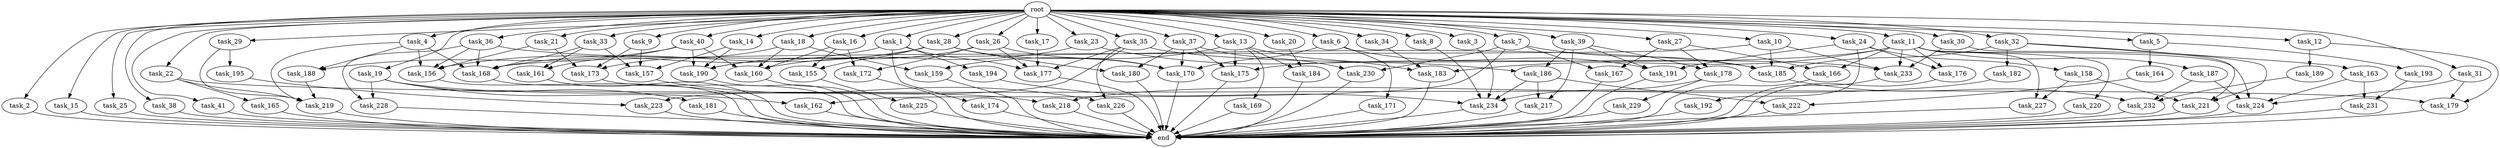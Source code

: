 digraph G {
  root [size="0.000000"];
  task_1 [size="10.240000"];
  task_2 [size="10.240000"];
  task_3 [size="10.240000"];
  task_4 [size="10.240000"];
  task_5 [size="10.240000"];
  task_6 [size="10.240000"];
  task_7 [size="10.240000"];
  task_8 [size="10.240000"];
  task_9 [size="10.240000"];
  task_10 [size="10.240000"];
  task_11 [size="10.240000"];
  task_12 [size="10.240000"];
  task_13 [size="10.240000"];
  task_14 [size="10.240000"];
  task_15 [size="10.240000"];
  task_16 [size="10.240000"];
  task_17 [size="10.240000"];
  task_18 [size="10.240000"];
  task_19 [size="10.240000"];
  task_20 [size="10.240000"];
  task_21 [size="10.240000"];
  task_22 [size="10.240000"];
  task_23 [size="10.240000"];
  task_24 [size="10.240000"];
  task_25 [size="10.240000"];
  task_26 [size="10.240000"];
  task_27 [size="10.240000"];
  task_28 [size="10.240000"];
  task_29 [size="10.240000"];
  task_30 [size="10.240000"];
  task_31 [size="10.240000"];
  task_32 [size="10.240000"];
  task_33 [size="10.240000"];
  task_34 [size="10.240000"];
  task_35 [size="10.240000"];
  task_36 [size="10.240000"];
  task_37 [size="10.240000"];
  task_38 [size="10.240000"];
  task_39 [size="10.240000"];
  task_40 [size="10.240000"];
  task_41 [size="10.240000"];
  task_155 [size="5239860101.120000"];
  task_156 [size="12111807774.719999"];
  task_157 [size="13314398617.600000"];
  task_158 [size="343597383.680000"];
  task_159 [size="7730941132.800000"];
  task_160 [size="8504035246.080000"];
  task_161 [size="5583457484.800000"];
  task_162 [size="1116691496.960000"];
  task_163 [size="4209067950.080000"];
  task_164 [size="5497558138.880000"];
  task_165 [size="6957847019.520000"];
  task_166 [size="8589934592.000000"];
  task_167 [size="3435973836.800000"];
  task_168 [size="25254407700.480000"];
  task_169 [size="6957847019.520000"];
  task_170 [size="8418135900.160000"];
  task_171 [size="343597383.680000"];
  task_172 [size="2920577761.280000"];
  task_173 [size="4294967296.000000"];
  task_174 [size="1374389534.720000"];
  task_175 [size="16664473108.480000"];
  task_176 [size="5841155522.560000"];
  task_177 [size="16234976378.880001"];
  task_178 [size="10050223472.639999"];
  task_179 [size="17695265259.520000"];
  task_180 [size="7301444403.200000"];
  task_181 [size="773094113.280000"];
  task_182 [size="4209067950.080000"];
  task_183 [size="19413252177.920002"];
  task_184 [size="12455405158.400000"];
  task_185 [size="13915694039.040001"];
  task_186 [size="11166914969.600000"];
  task_187 [size="5497558138.880000"];
  task_188 [size="9964324126.719999"];
  task_189 [size="2147483648.000000"];
  task_190 [size="12197707120.639999"];
  task_191 [size="7645041786.880000"];
  task_192 [size="343597383.680000"];
  task_193 [size="5497558138.880000"];
  task_194 [size="1374389534.720000"];
  task_195 [size="773094113.280000"];
  task_217 [size="11166914969.600000"];
  task_218 [size="1116691496.960000"];
  task_219 [size="20529943674.880001"];
  task_220 [size="5497558138.880000"];
  task_221 [size="9191230013.440001"];
  task_222 [size="9706626088.960001"];
  task_223 [size="14087492730.880001"];
  task_224 [size="19069654794.240002"];
  task_225 [size="773094113.280000"];
  task_226 [size="14087492730.880001"];
  task_227 [size="6270652252.160000"];
  task_228 [size="1546188226.560000"];
  task_229 [size="8589934592.000000"];
  task_230 [size="4552665333.760000"];
  task_231 [size="4982162063.360000"];
  task_232 [size="14688788152.320000"];
  task_233 [size="23794118819.840000"];
  task_234 [size="38568806318.080002"];
  end [size="0.000000"];

  root -> task_1 [size="1.000000"];
  root -> task_2 [size="1.000000"];
  root -> task_3 [size="1.000000"];
  root -> task_4 [size="1.000000"];
  root -> task_5 [size="1.000000"];
  root -> task_6 [size="1.000000"];
  root -> task_7 [size="1.000000"];
  root -> task_8 [size="1.000000"];
  root -> task_9 [size="1.000000"];
  root -> task_10 [size="1.000000"];
  root -> task_11 [size="1.000000"];
  root -> task_12 [size="1.000000"];
  root -> task_13 [size="1.000000"];
  root -> task_14 [size="1.000000"];
  root -> task_15 [size="1.000000"];
  root -> task_16 [size="1.000000"];
  root -> task_17 [size="1.000000"];
  root -> task_18 [size="1.000000"];
  root -> task_19 [size="1.000000"];
  root -> task_20 [size="1.000000"];
  root -> task_21 [size="1.000000"];
  root -> task_22 [size="1.000000"];
  root -> task_23 [size="1.000000"];
  root -> task_24 [size="1.000000"];
  root -> task_25 [size="1.000000"];
  root -> task_26 [size="1.000000"];
  root -> task_27 [size="1.000000"];
  root -> task_28 [size="1.000000"];
  root -> task_29 [size="1.000000"];
  root -> task_30 [size="1.000000"];
  root -> task_31 [size="1.000000"];
  root -> task_32 [size="1.000000"];
  root -> task_33 [size="1.000000"];
  root -> task_34 [size="1.000000"];
  root -> task_35 [size="1.000000"];
  root -> task_36 [size="1.000000"];
  root -> task_37 [size="1.000000"];
  root -> task_38 [size="1.000000"];
  root -> task_39 [size="1.000000"];
  root -> task_40 [size="1.000000"];
  root -> task_41 [size="1.000000"];
  task_1 -> task_156 [size="134217728.000000"];
  task_1 -> task_174 [size="134217728.000000"];
  task_1 -> task_177 [size="134217728.000000"];
  task_1 -> task_194 [size="134217728.000000"];
  task_2 -> end [size="1.000000"];
  task_3 -> task_234 [size="838860800.000000"];
  task_4 -> task_156 [size="838860800.000000"];
  task_4 -> task_168 [size="838860800.000000"];
  task_4 -> task_188 [size="838860800.000000"];
  task_4 -> task_219 [size="838860800.000000"];
  task_5 -> task_164 [size="536870912.000000"];
  task_5 -> task_193 [size="536870912.000000"];
  task_6 -> task_170 [size="33554432.000000"];
  task_6 -> task_171 [size="33554432.000000"];
  task_6 -> task_191 [size="33554432.000000"];
  task_7 -> task_162 [size="33554432.000000"];
  task_7 -> task_167 [size="33554432.000000"];
  task_7 -> task_185 [size="33554432.000000"];
  task_7 -> task_230 [size="33554432.000000"];
  task_8 -> task_234 [size="838860800.000000"];
  task_9 -> task_157 [size="209715200.000000"];
  task_9 -> task_173 [size="209715200.000000"];
  task_10 -> task_168 [size="838860800.000000"];
  task_10 -> task_185 [size="838860800.000000"];
  task_10 -> task_233 [size="838860800.000000"];
  task_11 -> task_166 [size="536870912.000000"];
  task_11 -> task_175 [size="536870912.000000"];
  task_11 -> task_176 [size="536870912.000000"];
  task_11 -> task_183 [size="536870912.000000"];
  task_11 -> task_187 [size="536870912.000000"];
  task_11 -> task_220 [size="536870912.000000"];
  task_11 -> task_224 [size="536870912.000000"];
  task_11 -> task_227 [size="536870912.000000"];
  task_11 -> task_233 [size="536870912.000000"];
  task_12 -> task_179 [size="209715200.000000"];
  task_12 -> task_189 [size="209715200.000000"];
  task_13 -> task_159 [size="679477248.000000"];
  task_13 -> task_169 [size="679477248.000000"];
  task_13 -> task_175 [size="679477248.000000"];
  task_13 -> task_183 [size="679477248.000000"];
  task_13 -> task_184 [size="679477248.000000"];
  task_14 -> task_157 [size="679477248.000000"];
  task_14 -> task_190 [size="679477248.000000"];
  task_15 -> end [size="1.000000"];
  task_16 -> task_155 [size="209715200.000000"];
  task_16 -> task_160 [size="209715200.000000"];
  task_16 -> task_172 [size="209715200.000000"];
  task_17 -> task_177 [size="838860800.000000"];
  task_18 -> task_159 [size="75497472.000000"];
  task_18 -> task_160 [size="75497472.000000"];
  task_18 -> task_173 [size="75497472.000000"];
  task_19 -> task_162 [size="75497472.000000"];
  task_19 -> task_181 [size="75497472.000000"];
  task_19 -> task_218 [size="75497472.000000"];
  task_19 -> task_228 [size="75497472.000000"];
  task_20 -> task_184 [size="536870912.000000"];
  task_21 -> task_156 [size="134217728.000000"];
  task_21 -> task_173 [size="134217728.000000"];
  task_22 -> task_165 [size="679477248.000000"];
  task_22 -> task_179 [size="679477248.000000"];
  task_22 -> task_219 [size="679477248.000000"];
  task_23 -> task_160 [size="411041792.000000"];
  task_23 -> task_186 [size="411041792.000000"];
  task_24 -> task_158 [size="33554432.000000"];
  task_24 -> task_176 [size="33554432.000000"];
  task_24 -> task_191 [size="33554432.000000"];
  task_24 -> task_192 [size="33554432.000000"];
  task_25 -> end [size="1.000000"];
  task_26 -> task_170 [size="75497472.000000"];
  task_26 -> task_172 [size="75497472.000000"];
  task_26 -> task_177 [size="75497472.000000"];
  task_26 -> task_190 [size="75497472.000000"];
  task_27 -> task_166 [size="301989888.000000"];
  task_27 -> task_167 [size="301989888.000000"];
  task_27 -> task_178 [size="301989888.000000"];
  task_28 -> task_155 [size="301989888.000000"];
  task_28 -> task_168 [size="301989888.000000"];
  task_28 -> task_170 [size="301989888.000000"];
  task_28 -> task_180 [size="301989888.000000"];
  task_28 -> task_190 [size="301989888.000000"];
  task_29 -> task_195 [size="75497472.000000"];
  task_29 -> task_219 [size="75497472.000000"];
  task_30 -> task_221 [size="411041792.000000"];
  task_30 -> task_233 [size="411041792.000000"];
  task_31 -> task_179 [size="838860800.000000"];
  task_31 -> task_224 [size="838860800.000000"];
  task_32 -> task_163 [size="411041792.000000"];
  task_32 -> task_182 [size="411041792.000000"];
  task_32 -> task_185 [size="411041792.000000"];
  task_32 -> task_221 [size="411041792.000000"];
  task_33 -> task_157 [size="411041792.000000"];
  task_33 -> task_161 [size="411041792.000000"];
  task_33 -> task_168 [size="411041792.000000"];
  task_34 -> task_183 [size="679477248.000000"];
  task_35 -> task_177 [size="536870912.000000"];
  task_35 -> task_223 [size="536870912.000000"];
  task_35 -> task_226 [size="536870912.000000"];
  task_35 -> task_233 [size="536870912.000000"];
  task_36 -> task_156 [size="75497472.000000"];
  task_36 -> task_168 [size="75497472.000000"];
  task_36 -> task_185 [size="75497472.000000"];
  task_36 -> task_228 [size="75497472.000000"];
  task_37 -> task_170 [size="411041792.000000"];
  task_37 -> task_175 [size="411041792.000000"];
  task_37 -> task_180 [size="411041792.000000"];
  task_37 -> task_230 [size="411041792.000000"];
  task_38 -> end [size="1.000000"];
  task_39 -> task_178 [size="679477248.000000"];
  task_39 -> task_186 [size="679477248.000000"];
  task_39 -> task_191 [size="679477248.000000"];
  task_39 -> task_217 [size="679477248.000000"];
  task_40 -> task_160 [size="134217728.000000"];
  task_40 -> task_161 [size="134217728.000000"];
  task_40 -> task_188 [size="134217728.000000"];
  task_40 -> task_190 [size="134217728.000000"];
  task_41 -> end [size="1.000000"];
  task_155 -> task_225 [size="75497472.000000"];
  task_156 -> end [size="1.000000"];
  task_157 -> task_226 [size="838860800.000000"];
  task_158 -> task_221 [size="75497472.000000"];
  task_158 -> task_227 [size="75497472.000000"];
  task_159 -> end [size="1.000000"];
  task_160 -> end [size="1.000000"];
  task_161 -> end [size="1.000000"];
  task_162 -> end [size="1.000000"];
  task_163 -> task_224 [size="411041792.000000"];
  task_163 -> task_231 [size="411041792.000000"];
  task_164 -> task_222 [size="536870912.000000"];
  task_165 -> end [size="1.000000"];
  task_166 -> end [size="1.000000"];
  task_167 -> end [size="1.000000"];
  task_168 -> end [size="1.000000"];
  task_169 -> end [size="1.000000"];
  task_170 -> end [size="1.000000"];
  task_171 -> end [size="1.000000"];
  task_172 -> end [size="1.000000"];
  task_173 -> end [size="1.000000"];
  task_174 -> end [size="1.000000"];
  task_175 -> end [size="1.000000"];
  task_176 -> end [size="1.000000"];
  task_177 -> end [size="1.000000"];
  task_178 -> task_229 [size="838860800.000000"];
  task_178 -> task_234 [size="838860800.000000"];
  task_179 -> end [size="1.000000"];
  task_180 -> end [size="1.000000"];
  task_181 -> end [size="1.000000"];
  task_182 -> task_218 [size="33554432.000000"];
  task_183 -> end [size="1.000000"];
  task_184 -> end [size="1.000000"];
  task_185 -> task_232 [size="679477248.000000"];
  task_186 -> task_217 [size="411041792.000000"];
  task_186 -> task_222 [size="411041792.000000"];
  task_186 -> task_234 [size="411041792.000000"];
  task_187 -> task_224 [size="75497472.000000"];
  task_187 -> task_232 [size="75497472.000000"];
  task_188 -> task_219 [size="411041792.000000"];
  task_189 -> task_232 [size="679477248.000000"];
  task_190 -> end [size="1.000000"];
  task_191 -> end [size="1.000000"];
  task_192 -> end [size="1.000000"];
  task_193 -> task_231 [size="75497472.000000"];
  task_194 -> task_234 [size="838860800.000000"];
  task_195 -> task_223 [size="838860800.000000"];
  task_217 -> end [size="1.000000"];
  task_218 -> end [size="1.000000"];
  task_219 -> end [size="1.000000"];
  task_220 -> end [size="1.000000"];
  task_221 -> end [size="1.000000"];
  task_222 -> end [size="1.000000"];
  task_223 -> end [size="1.000000"];
  task_224 -> end [size="1.000000"];
  task_225 -> end [size="1.000000"];
  task_226 -> end [size="1.000000"];
  task_227 -> end [size="1.000000"];
  task_228 -> end [size="1.000000"];
  task_229 -> end [size="1.000000"];
  task_230 -> end [size="1.000000"];
  task_231 -> end [size="1.000000"];
  task_232 -> end [size="1.000000"];
  task_233 -> end [size="1.000000"];
  task_234 -> end [size="1.000000"];
}
